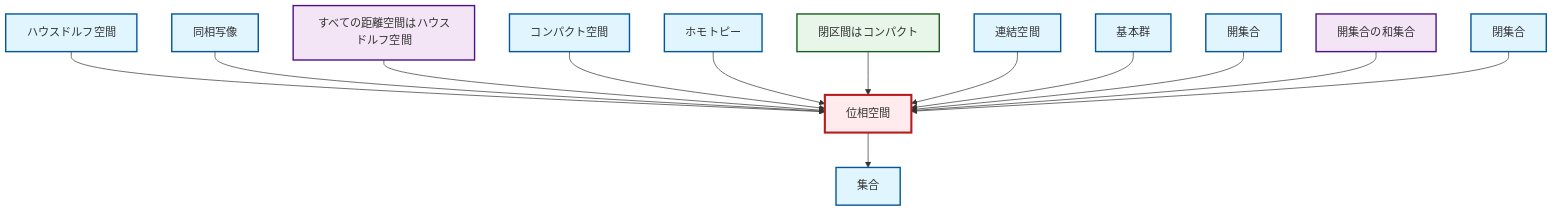 graph TD
    classDef definition fill:#e1f5fe,stroke:#01579b,stroke-width:2px
    classDef theorem fill:#f3e5f5,stroke:#4a148c,stroke-width:2px
    classDef axiom fill:#fff3e0,stroke:#e65100,stroke-width:2px
    classDef example fill:#e8f5e9,stroke:#1b5e20,stroke-width:2px
    classDef current fill:#ffebee,stroke:#b71c1c,stroke-width:3px
    def-set["集合"]:::definition
    def-compact["コンパクト空間"]:::definition
    thm-metric-hausdorff["すべての距離空間はハウスドルフ空間"]:::theorem
    def-closed-set["閉集合"]:::definition
    def-connected["連結空間"]:::definition
    thm-union-open-sets["開集合の和集合"]:::theorem
    def-open-set["開集合"]:::definition
    def-topological-space["位相空間"]:::definition
    ex-closed-interval-compact["閉区間はコンパクト"]:::example
    def-fundamental-group["基本群"]:::definition
    def-hausdorff["ハウスドルフ空間"]:::definition
    def-homotopy["ホモトピー"]:::definition
    def-homeomorphism["同相写像"]:::definition
    def-hausdorff --> def-topological-space
    def-homeomorphism --> def-topological-space
    thm-metric-hausdorff --> def-topological-space
    def-compact --> def-topological-space
    def-homotopy --> def-topological-space
    ex-closed-interval-compact --> def-topological-space
    def-connected --> def-topological-space
    def-fundamental-group --> def-topological-space
    def-open-set --> def-topological-space
    def-topological-space --> def-set
    thm-union-open-sets --> def-topological-space
    def-closed-set --> def-topological-space
    class def-topological-space current